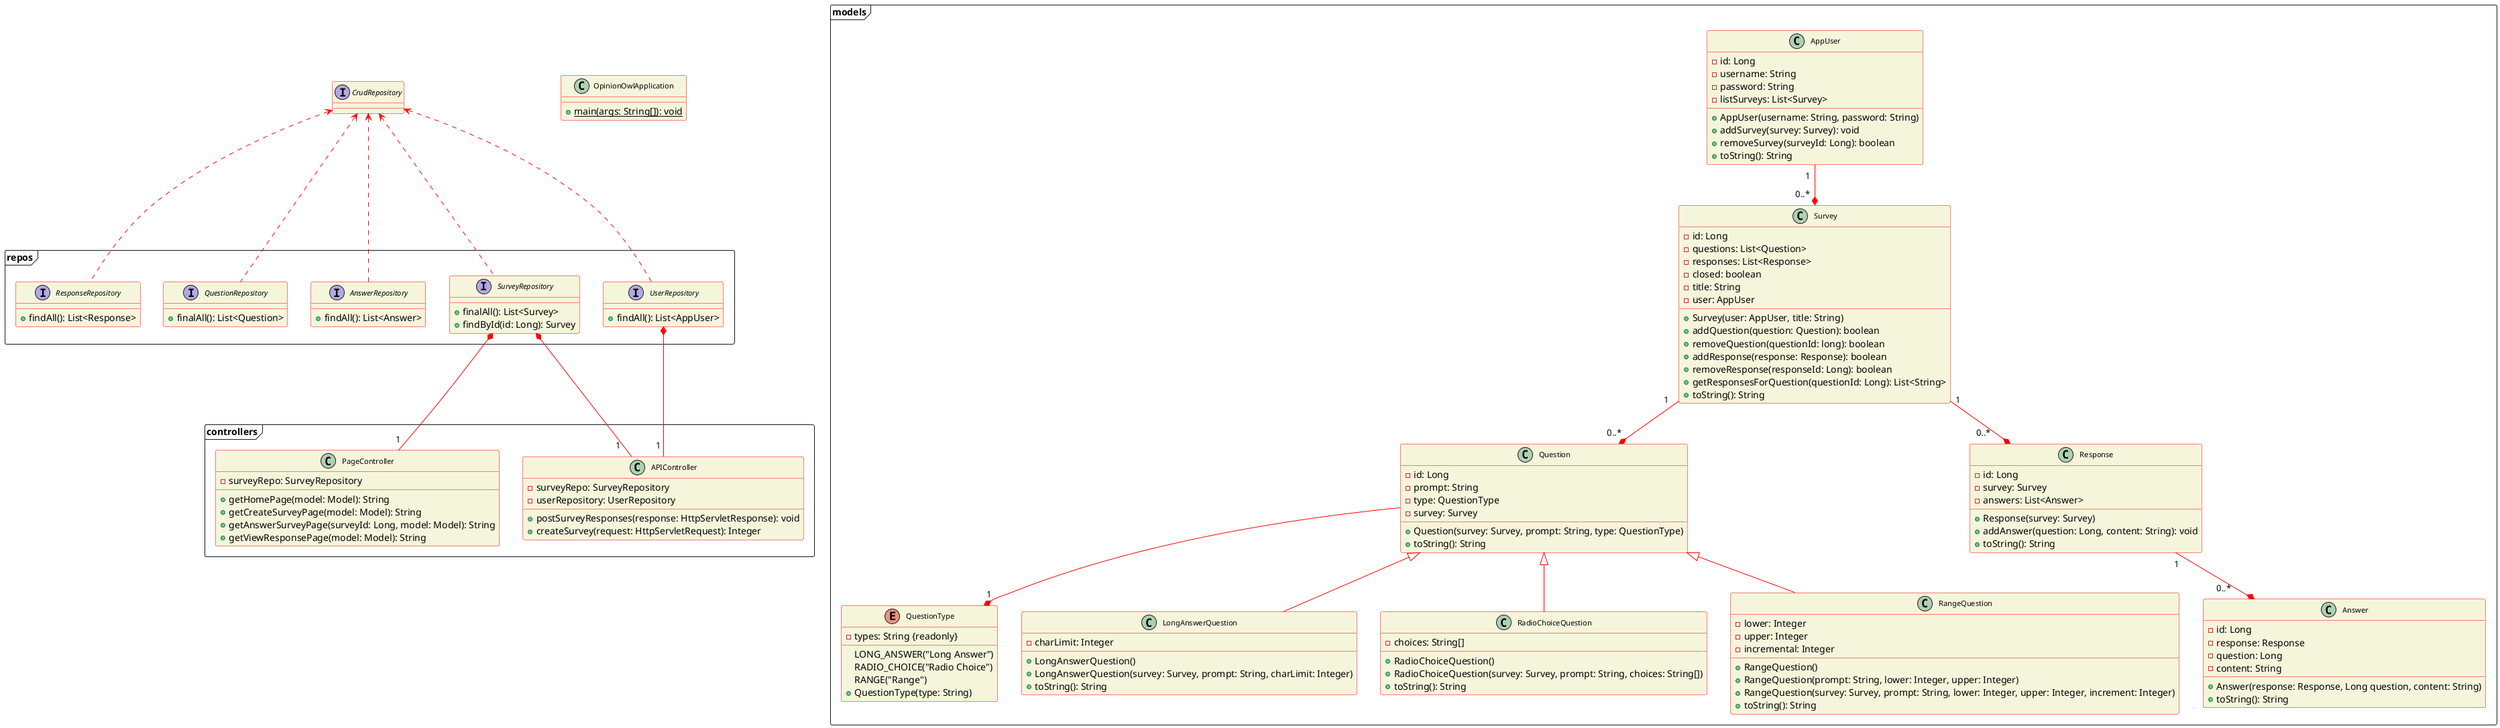 @startuml Milestone1_UML_class_diagram
skinparam classFontSize 11
skinparam classBackgroundColor beige
skinparam ClassBorderColor red
skinparam ArrowColor red

interface "CrudRepository"

package "controllers" <<frame>> {
    class "APIController" { 
        - surveyRepo: SurveyRepository
        - userRepository: UserRepository
        + postSurveyResponses(response: HttpServletResponse): void
        + createSurvey(request: HttpServletRequest): Integer
    }

    class "PageController" {
        - surveyRepo: SurveyRepository
        + getHomePage(model: Model): String
        + getCreateSurveyPage(model: Model): String
        + getAnswerSurveyPage(surveyId: Long, model: Model): String
        + getViewResponsePage(model: Model): String
    }
}

package "models" <<frame>> {
    class "Answer" {
        - id: Long
        - response: Response
        - question: Long
        - content: String
        + Answer(response: Response, Long question, content: String)
        + toString(): String
    }

    class "AppUser" {
        - id: Long
        - username: String
        - password: String
        - listSurveys: List<Survey>
        + AppUser(username: String, password: String)
        + addSurvey(survey: Survey): void
        + removeSurvey(surveyId: Long): boolean
        + toString(): String
    }

    enum "QuestionType" {
        LONG_ANSWER("Long Answer")
        RADIO_CHOICE("Radio Choice")
        RANGE("Range")
        - types: String {readonly}
        + QuestionType(type: String)
    }

    class "Question" {
        - id: Long
        - prompt: String 
        - type: QuestionType
        - survey: Survey
        + Question(survey: Survey, prompt: String, type: QuestionType)
        + toString(): String
    }

    class "LongAnswerQuestion" {
        - charLimit: Integer
        + LongAnswerQuestion()
        + LongAnswerQuestion(survey: Survey, prompt: String, charLimit: Integer)
        + toString(): String
    }

    class "RadioChoiceQuestion" {
        - choices: String[]
        + RadioChoiceQuestion()
        + RadioChoiceQuestion(survey: Survey, prompt: String, choices: String[])
        + toString(): String
    }

    class "RangeQuestion" {
        - lower: Integer
        - upper: Integer
        - incremental: Integer
        + RangeQuestion()
        + RangeQuestion(prompt: String, lower: Integer, upper: Integer)
        + RangeQuestion(survey: Survey, prompt: String, lower: Integer, upper: Integer, increment: Integer)
        + toString(): String
    }

    class "Response" {
        - id: Long
        - survey: Survey
        - answers: List<Answer>
        + Response(survey: Survey)
        + addAnswer(question: Long, content: String): void
        + toString(): String
    }

    class "Survey" {
        - id: Long
        - questions: List<Question>
        - responses: List<Response>
        - closed: boolean
        - title: String 
        - user: AppUser
        + Survey(user: AppUser, title: String)
        + addQuestion(question: Question): boolean
        + removeQuestion(questionId: long): boolean
        + addResponse(response: Response): boolean
        + removeResponse(responseId: Long): boolean
        + getResponsesForQuestion(questionId: Long): List<String>
        + toString(): String
    }
}

package "repos" <<frame>> {
    interface "AnswerRepository" {
        + findAll(): List<Answer>
    }

    interface "QuestionRepository" {
        + finalAll(): List<Question>
    }

    interface "ResponseRepository" {
        + findAll(): List<Response>
    }

    interface "SurveyRepository" {
        + finalAll(): List<Survey>
        + findById(id: Long): Survey
    }

    interface "UserRepository" {
        + findAll(): List<AppUser>
    }
}

class "OpinionOwlApplication" {
    + {static} main(args: String[]): void
}


' note right of "APIController"::createSurvey
'     // returns 200 if survey created successfully 
'     // otherwise look at integer responses to handle errors
' end note

' Relationship arrows
"RangeQuestion" -up-|> "Question"
"LongAnswerQuestion" -up-|> "Question"
"RadioChoiceQuestion" -up-|> "Question"
"Question" --* "1" "QuestionType"

"Response" "1  " --* "0..*      " "Answer"

"Survey" "1  " --* "0..*  " "Question"
"Survey" "1  " --* "0..*     " "Response"
"AppUser" "1  " --* "0..*  " "Survey"

"AnswerRepository" .up.> "CrudRepository"
"QuestionRepository" .up.> "CrudRepository"
"ResponseRepository" .up.> "CrudRepository"
"SurveyRepository" .up.> "CrudRepository"
"UserRepository" .up.> "CrudRepository"

"PageController" "1 " -up-* "SurveyRepository"
"APIController" "1   " -up-* "SurveyRepository"
"APIController" "1 " -up-* "UserRepository"


@enduml
